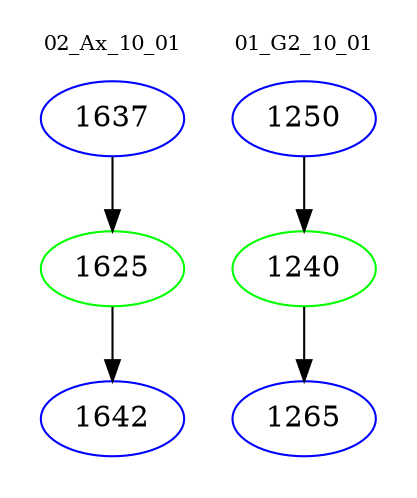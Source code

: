 digraph{
subgraph cluster_0 {
color = white
label = "02_Ax_10_01";
fontsize=10;
T0_1637 [label="1637", color="blue"]
T0_1637 -> T0_1625 [color="black"]
T0_1625 [label="1625", color="green"]
T0_1625 -> T0_1642 [color="black"]
T0_1642 [label="1642", color="blue"]
}
subgraph cluster_1 {
color = white
label = "01_G2_10_01";
fontsize=10;
T1_1250 [label="1250", color="blue"]
T1_1250 -> T1_1240 [color="black"]
T1_1240 [label="1240", color="green"]
T1_1240 -> T1_1265 [color="black"]
T1_1265 [label="1265", color="blue"]
}
}
